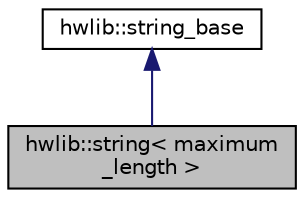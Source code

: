 digraph "hwlib::string&lt; maximum_length &gt;"
{
  edge [fontname="Helvetica",fontsize="10",labelfontname="Helvetica",labelfontsize="10"];
  node [fontname="Helvetica",fontsize="10",shape=record];
  Node2 [label="hwlib::string\< maximum\l_length \>",height=0.2,width=0.4,color="black", fillcolor="grey75", style="filled", fontcolor="black"];
  Node3 -> Node2 [dir="back",color="midnightblue",fontsize="10",style="solid",fontname="Helvetica"];
  Node3 [label="hwlib::string_base",height=0.2,width=0.4,color="black", fillcolor="white", style="filled",URL="$classhwlib_1_1string__base.html"];
}
